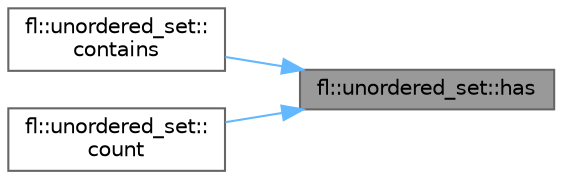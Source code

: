 digraph "fl::unordered_set::has"
{
 // INTERACTIVE_SVG=YES
 // LATEX_PDF_SIZE
  bgcolor="transparent";
  edge [fontname=Helvetica,fontsize=10,labelfontname=Helvetica,labelfontsize=10];
  node [fontname=Helvetica,fontsize=10,shape=box,height=0.2,width=0.4];
  rankdir="RL";
  Node1 [id="Node000001",label="fl::unordered_set::has",height=0.2,width=0.4,color="gray40", fillcolor="grey60", style="filled", fontcolor="black",tooltip=" "];
  Node1 -> Node2 [id="edge1_Node000001_Node000002",dir="back",color="steelblue1",style="solid",tooltip=" "];
  Node2 [id="Node000002",label="fl::unordered_set::\lcontains",height=0.2,width=0.4,color="grey40", fillcolor="white", style="filled",URL="$dd/d07/classfl_1_1unordered__set_ada5d64c801ffa82d12bd225f0a266481.html#ada5d64c801ffa82d12bd225f0a266481",tooltip=" "];
  Node1 -> Node3 [id="edge2_Node000001_Node000003",dir="back",color="steelblue1",style="solid",tooltip=" "];
  Node3 [id="Node000003",label="fl::unordered_set::\lcount",height=0.2,width=0.4,color="grey40", fillcolor="white", style="filled",URL="$dd/d07/classfl_1_1unordered__set_a6e9d449123dc6fadf27a19d2bd15dcfe.html#a6e9d449123dc6fadf27a19d2bd15dcfe",tooltip=" "];
}
